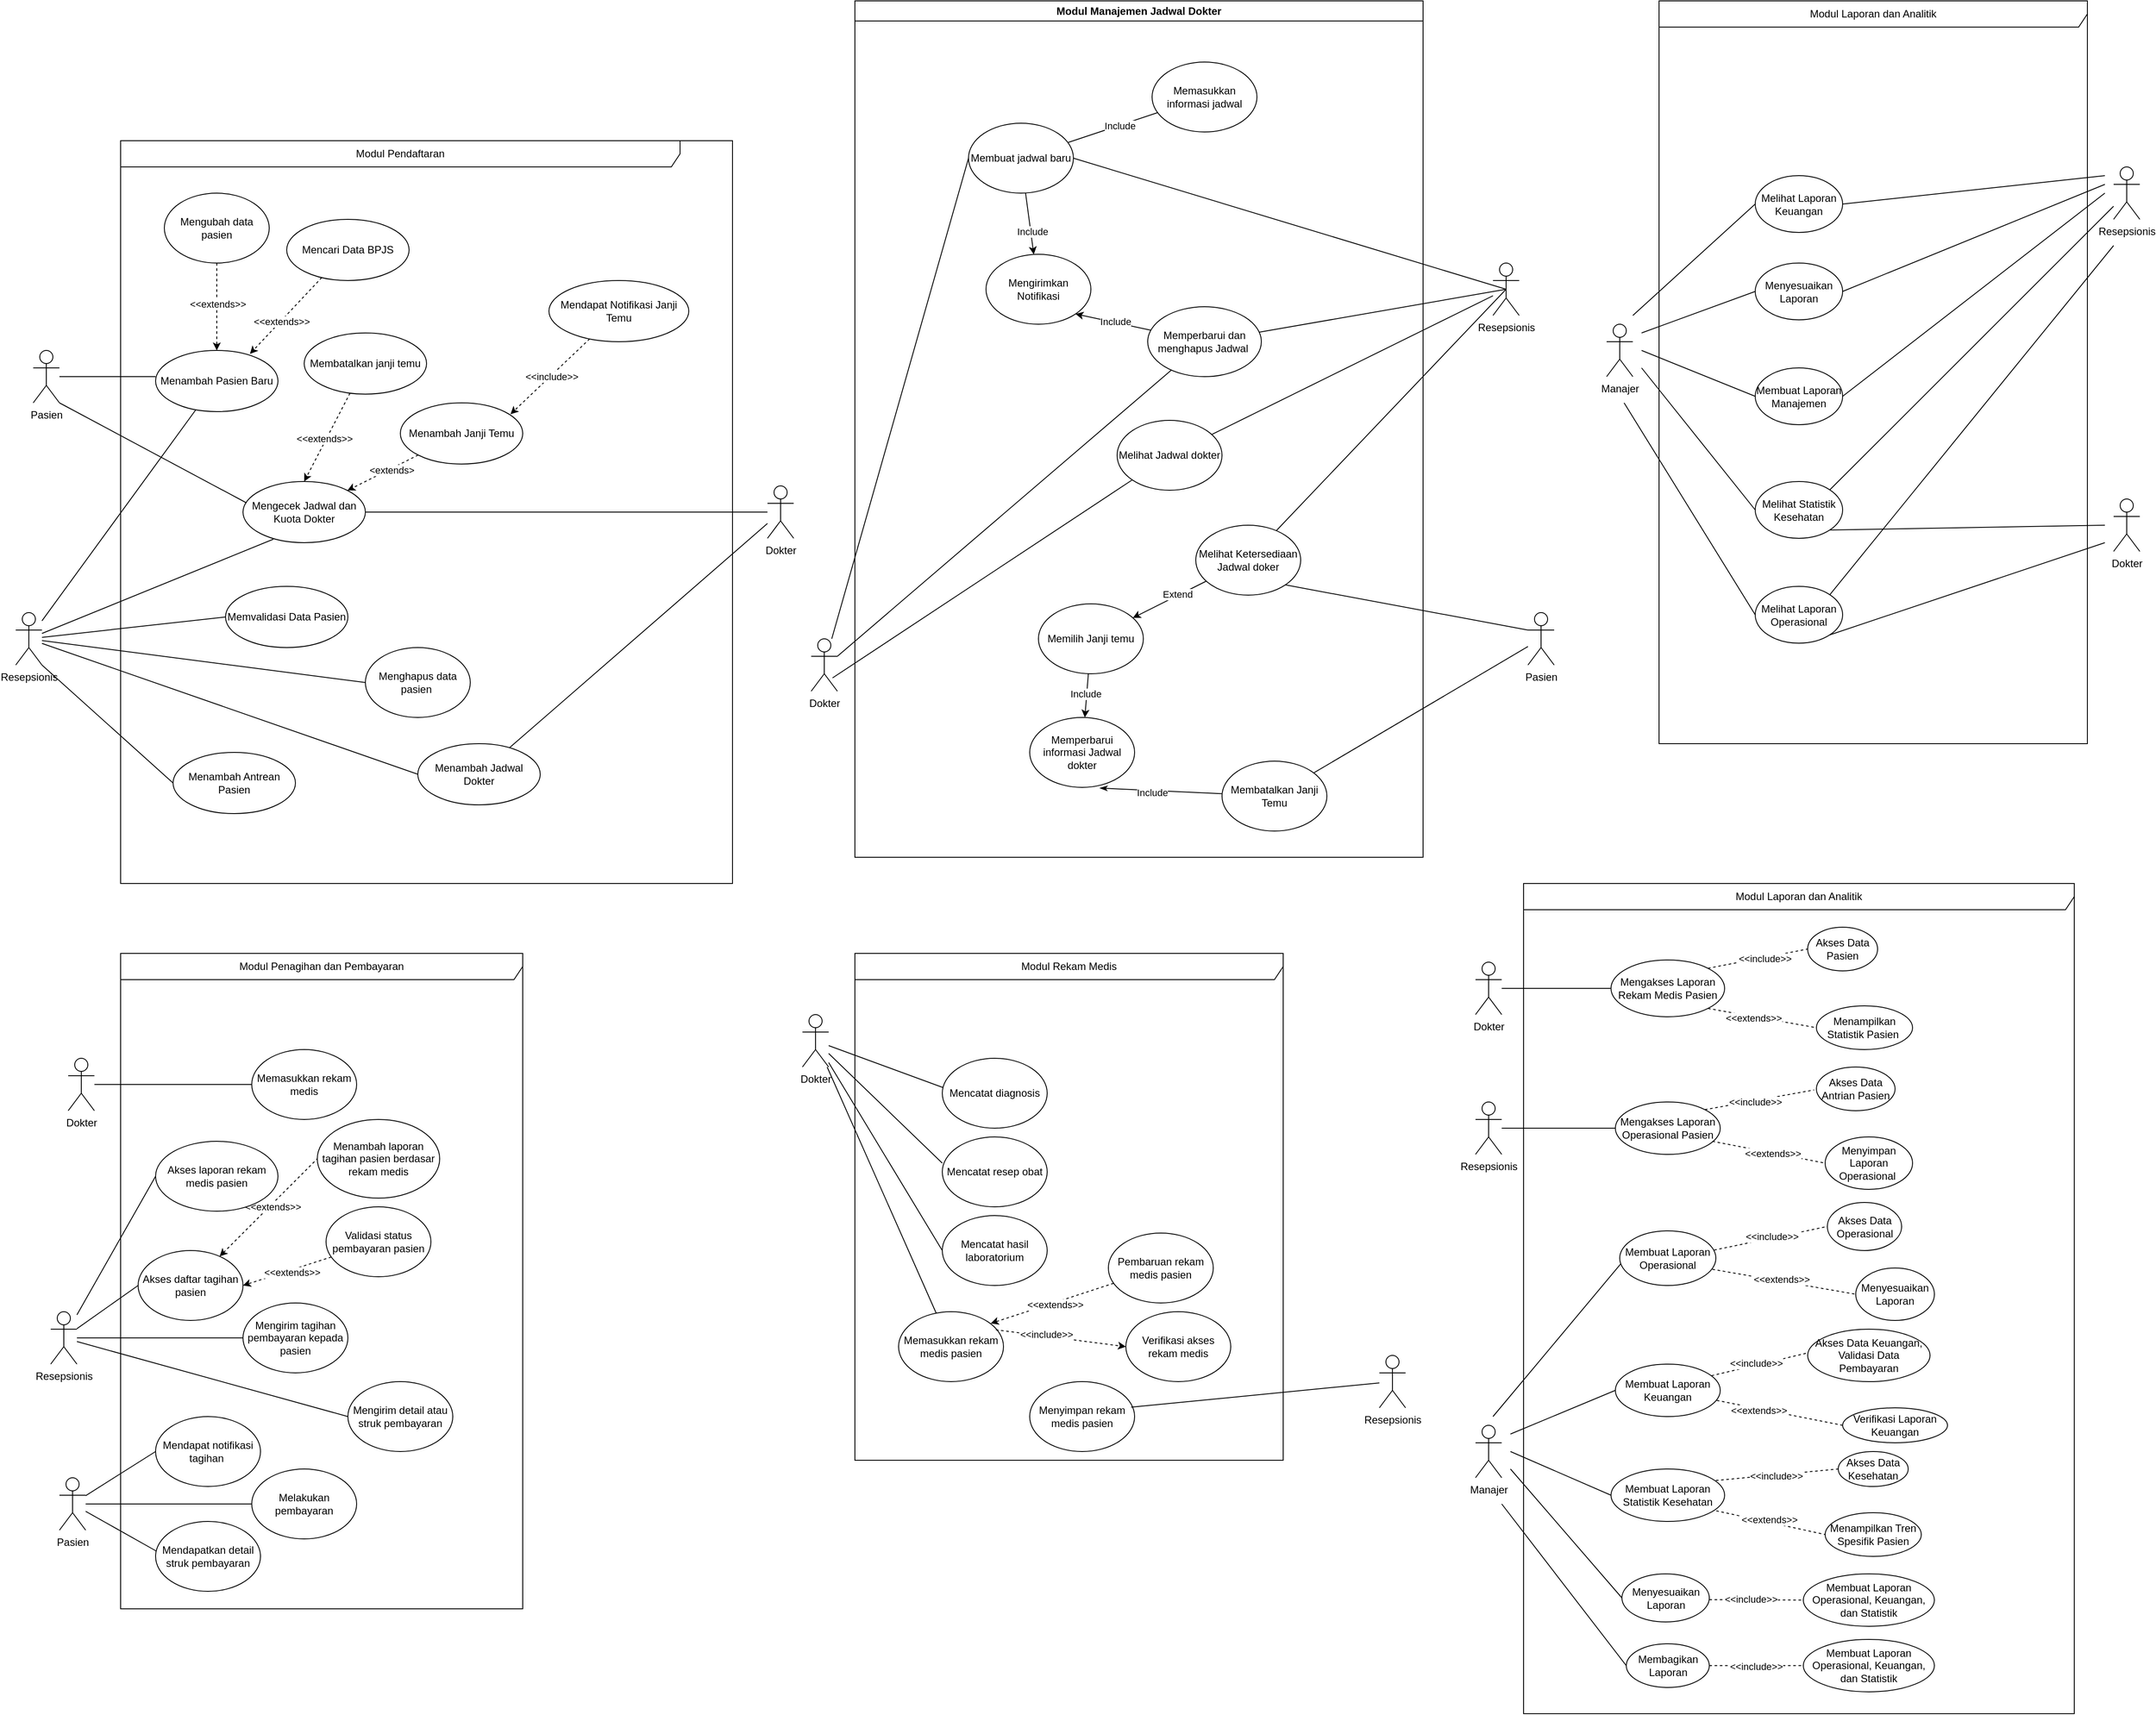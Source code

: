 <mxfile version="25.0.1">
  <diagram name="Page-1" id="K4Bp3e9tmV3yw0W-c5ji">
    <mxGraphModel grid="1" page="1" gridSize="10" guides="1" tooltips="1" connect="1" arrows="1" fold="1" pageScale="1" pageWidth="850" pageHeight="1100" math="0" shadow="0">
      <root>
        <mxCell id="0" />
        <mxCell id="1" parent="0" />
        <mxCell id="OlmzFocN_O4zY7TrSIFt-1" value="Modul Pendaftaran" style="shape=umlFrame;whiteSpace=wrap;html=1;pointerEvents=0;width=640;height=30;" vertex="1" parent="1">
          <mxGeometry x="200" y="280" width="700" height="850" as="geometry" />
        </mxCell>
        <mxCell id="OlmzFocN_O4zY7TrSIFt-2" value="Pasien" style="shape=umlActor;verticalLabelPosition=bottom;verticalAlign=top;html=1;" vertex="1" parent="1">
          <mxGeometry x="100" y="520" width="30" height="60" as="geometry" />
        </mxCell>
        <mxCell id="OlmzFocN_O4zY7TrSIFt-3" style="rounded=0;orthogonalLoop=1;jettySize=auto;html=1;endArrow=none;endFill=0;" edge="1" parent="1" source="OlmzFocN_O4zY7TrSIFt-6" target="OlmzFocN_O4zY7TrSIFt-10">
          <mxGeometry relative="1" as="geometry" />
        </mxCell>
        <mxCell id="OlmzFocN_O4zY7TrSIFt-4" style="rounded=0;orthogonalLoop=1;jettySize=auto;html=1;entryX=0;entryY=0.5;entryDx=0;entryDy=0;endArrow=none;endFill=0;" edge="1" parent="1" source="OlmzFocN_O4zY7TrSIFt-6" target="OlmzFocN_O4zY7TrSIFt-25">
          <mxGeometry relative="1" as="geometry" />
        </mxCell>
        <mxCell id="OlmzFocN_O4zY7TrSIFt-5" style="rounded=0;orthogonalLoop=1;jettySize=auto;html=1;exitX=1;exitY=1;exitDx=0;exitDy=0;exitPerimeter=0;entryX=0;entryY=0.5;entryDx=0;entryDy=0;endArrow=none;endFill=0;" edge="1" parent="1" source="OlmzFocN_O4zY7TrSIFt-6" target="OlmzFocN_O4zY7TrSIFt-55">
          <mxGeometry relative="1" as="geometry" />
        </mxCell>
        <mxCell id="OlmzFocN_O4zY7TrSIFt-6" value="Resepsionis" style="shape=umlActor;verticalLabelPosition=bottom;verticalAlign=top;html=1;" vertex="1" parent="1">
          <mxGeometry x="80" y="820" width="30" height="60" as="geometry" />
        </mxCell>
        <mxCell id="OlmzFocN_O4zY7TrSIFt-7" style="rounded=0;orthogonalLoop=1;jettySize=auto;html=1;endArrow=none;endFill=0;" edge="1" parent="1" source="OlmzFocN_O4zY7TrSIFt-9" target="OlmzFocN_O4zY7TrSIFt-17">
          <mxGeometry relative="1" as="geometry" />
        </mxCell>
        <mxCell id="OlmzFocN_O4zY7TrSIFt-8" style="rounded=0;orthogonalLoop=1;jettySize=auto;html=1;entryX=1;entryY=0.5;entryDx=0;entryDy=0;endArrow=none;endFill=0;" edge="1" parent="1" source="OlmzFocN_O4zY7TrSIFt-9" target="OlmzFocN_O4zY7TrSIFt-26">
          <mxGeometry relative="1" as="geometry" />
        </mxCell>
        <mxCell id="OlmzFocN_O4zY7TrSIFt-9" value="Dokter" style="shape=umlActor;verticalLabelPosition=bottom;verticalAlign=top;html=1;" vertex="1" parent="1">
          <mxGeometry x="940" y="675" width="30" height="60" as="geometry" />
        </mxCell>
        <mxCell id="OlmzFocN_O4zY7TrSIFt-10" value="Menambah Pasien Baru" style="ellipse;whiteSpace=wrap;html=1;" vertex="1" parent="1">
          <mxGeometry x="240" y="520" width="140" height="70" as="geometry" />
        </mxCell>
        <mxCell id="OlmzFocN_O4zY7TrSIFt-11" style="rounded=0;orthogonalLoop=1;jettySize=auto;html=1;entryX=0;entryY=0.429;entryDx=0;entryDy=0;entryPerimeter=0;endArrow=none;endFill=0;" edge="1" parent="1" source="OlmzFocN_O4zY7TrSIFt-2" target="OlmzFocN_O4zY7TrSIFt-10">
          <mxGeometry relative="1" as="geometry" />
        </mxCell>
        <mxCell id="OlmzFocN_O4zY7TrSIFt-12" value="Memvalidasi Data Pasien" style="ellipse;whiteSpace=wrap;html=1;" vertex="1" parent="1">
          <mxGeometry x="320" y="790" width="140" height="70" as="geometry" />
        </mxCell>
        <mxCell id="OlmzFocN_O4zY7TrSIFt-13" style="rounded=0;orthogonalLoop=1;jettySize=auto;html=1;entryX=0;entryY=0.5;entryDx=0;entryDy=0;endArrow=none;endFill=0;" edge="1" parent="1" source="OlmzFocN_O4zY7TrSIFt-6" target="OlmzFocN_O4zY7TrSIFt-12">
          <mxGeometry relative="1" as="geometry" />
        </mxCell>
        <mxCell id="OlmzFocN_O4zY7TrSIFt-14" style="rounded=0;orthogonalLoop=1;jettySize=auto;html=1;dashed=1;entryX=0.771;entryY=0.057;entryDx=0;entryDy=0;entryPerimeter=0;" edge="1" parent="1" source="OlmzFocN_O4zY7TrSIFt-16" target="OlmzFocN_O4zY7TrSIFt-10">
          <mxGeometry relative="1" as="geometry" />
        </mxCell>
        <mxCell id="OlmzFocN_O4zY7TrSIFt-15" value="&amp;lt;&amp;lt;extends&amp;gt;&amp;gt;" style="edgeLabel;html=1;align=center;verticalAlign=middle;resizable=0;points=[];" connectable="0" vertex="1" parent="OlmzFocN_O4zY7TrSIFt-14">
          <mxGeometry x="0.134" y="1" relative="1" as="geometry">
            <mxPoint as="offset" />
          </mxGeometry>
        </mxCell>
        <mxCell id="OlmzFocN_O4zY7TrSIFt-16" value="Mencari Data BPJS" style="ellipse;whiteSpace=wrap;html=1;" vertex="1" parent="1">
          <mxGeometry x="390" y="370" width="140" height="70" as="geometry" />
        </mxCell>
        <mxCell id="OlmzFocN_O4zY7TrSIFt-17" value="Menambah Jadwal Dokter" style="ellipse;whiteSpace=wrap;html=1;" vertex="1" parent="1">
          <mxGeometry x="540" y="970" width="140" height="70" as="geometry" />
        </mxCell>
        <mxCell id="OlmzFocN_O4zY7TrSIFt-18" style="rounded=0;orthogonalLoop=1;jettySize=auto;html=1;entryX=0;entryY=0.5;entryDx=0;entryDy=0;endArrow=none;endFill=0;" edge="1" parent="1" source="OlmzFocN_O4zY7TrSIFt-6" target="OlmzFocN_O4zY7TrSIFt-17">
          <mxGeometry relative="1" as="geometry" />
        </mxCell>
        <mxCell id="OlmzFocN_O4zY7TrSIFt-19" value="Menambah Janji Temu" style="ellipse;whiteSpace=wrap;html=1;" vertex="1" parent="1">
          <mxGeometry x="520" y="580" width="140" height="70" as="geometry" />
        </mxCell>
        <mxCell id="OlmzFocN_O4zY7TrSIFt-20" style="rounded=0;orthogonalLoop=1;jettySize=auto;html=1;entryX=1;entryY=0;entryDx=0;entryDy=0;dashed=1;" edge="1" parent="1" source="OlmzFocN_O4zY7TrSIFt-19" target="OlmzFocN_O4zY7TrSIFt-26">
          <mxGeometry relative="1" as="geometry" />
        </mxCell>
        <mxCell id="OlmzFocN_O4zY7TrSIFt-21" value="&amp;lt;extends&amp;gt;" style="edgeLabel;html=1;align=center;verticalAlign=middle;resizable=0;points=[];" connectable="0" vertex="1" parent="OlmzFocN_O4zY7TrSIFt-20">
          <mxGeometry x="-0.223" y="2" relative="1" as="geometry">
            <mxPoint as="offset" />
          </mxGeometry>
        </mxCell>
        <mxCell id="OlmzFocN_O4zY7TrSIFt-22" style="rounded=0;orthogonalLoop=1;jettySize=auto;html=1;entryX=0.5;entryY=0;entryDx=0;entryDy=0;startArrow=none;startFill=0;endArrow=classic;endFill=1;dashed=1;" edge="1" parent="1" source="OlmzFocN_O4zY7TrSIFt-24" target="OlmzFocN_O4zY7TrSIFt-10">
          <mxGeometry relative="1" as="geometry" />
        </mxCell>
        <mxCell id="OlmzFocN_O4zY7TrSIFt-23" value="&amp;lt;&amp;lt;extends&amp;gt;&amp;gt;" style="edgeLabel;html=1;align=center;verticalAlign=middle;resizable=0;points=[];" connectable="0" vertex="1" parent="OlmzFocN_O4zY7TrSIFt-22">
          <mxGeometry x="-0.072" y="1" relative="1" as="geometry">
            <mxPoint as="offset" />
          </mxGeometry>
        </mxCell>
        <mxCell id="OlmzFocN_O4zY7TrSIFt-24" value="Mengubah data pasien" style="ellipse;whiteSpace=wrap;html=1;" vertex="1" parent="1">
          <mxGeometry x="250" y="340" width="120" height="80" as="geometry" />
        </mxCell>
        <mxCell id="OlmzFocN_O4zY7TrSIFt-25" value="Menghapus data pasien&amp;nbsp;" style="ellipse;whiteSpace=wrap;html=1;" vertex="1" parent="1">
          <mxGeometry x="480" y="860" width="120" height="80" as="geometry" />
        </mxCell>
        <mxCell id="OlmzFocN_O4zY7TrSIFt-26" value="Mengecek Jadwal dan Kuota Dokter" style="ellipse;whiteSpace=wrap;html=1;" vertex="1" parent="1">
          <mxGeometry x="340" y="670" width="140" height="70" as="geometry" />
        </mxCell>
        <mxCell id="OlmzFocN_O4zY7TrSIFt-27" style="rounded=0;orthogonalLoop=1;jettySize=auto;html=1;exitX=1;exitY=1;exitDx=0;exitDy=0;exitPerimeter=0;entryX=0.029;entryY=0.35;entryDx=0;entryDy=0;entryPerimeter=0;endArrow=none;endFill=0;" edge="1" parent="1" source="OlmzFocN_O4zY7TrSIFt-2" target="OlmzFocN_O4zY7TrSIFt-26">
          <mxGeometry relative="1" as="geometry" />
        </mxCell>
        <mxCell id="OlmzFocN_O4zY7TrSIFt-28" style="rounded=0;orthogonalLoop=1;jettySize=auto;html=1;entryX=0.248;entryY=0.943;entryDx=0;entryDy=0;entryPerimeter=0;endArrow=none;endFill=0;" edge="1" parent="1" source="OlmzFocN_O4zY7TrSIFt-6" target="OlmzFocN_O4zY7TrSIFt-26">
          <mxGeometry relative="1" as="geometry" />
        </mxCell>
        <mxCell id="OlmzFocN_O4zY7TrSIFt-29" value="Modul Manajemen Jadwal Dokter" style="swimlane;whiteSpace=wrap;html=1;" vertex="1" parent="1">
          <mxGeometry x="1040" y="120" width="650" height="980" as="geometry" />
        </mxCell>
        <mxCell id="OlmzFocN_O4zY7TrSIFt-30" value="" style="rounded=0;orthogonalLoop=1;jettySize=auto;html=1;endArrow=classic;endFill=1;" edge="1" parent="OlmzFocN_O4zY7TrSIFt-29" source="OlmzFocN_O4zY7TrSIFt-34" target="OlmzFocN_O4zY7TrSIFt-38">
          <mxGeometry relative="1" as="geometry" />
        </mxCell>
        <mxCell id="OlmzFocN_O4zY7TrSIFt-31" value="Include" style="edgeLabel;html=1;align=center;verticalAlign=middle;resizable=0;points=[];" connectable="0" vertex="1" parent="OlmzFocN_O4zY7TrSIFt-30">
          <mxGeometry x="0.26" y="2" relative="1" as="geometry">
            <mxPoint as="offset" />
          </mxGeometry>
        </mxCell>
        <mxCell id="OlmzFocN_O4zY7TrSIFt-32" value="" style="rounded=0;orthogonalLoop=1;jettySize=auto;html=1;endArrow=none;endFill=0;" edge="1" parent="OlmzFocN_O4zY7TrSIFt-29" source="OlmzFocN_O4zY7TrSIFt-34" target="OlmzFocN_O4zY7TrSIFt-42">
          <mxGeometry relative="1" as="geometry" />
        </mxCell>
        <mxCell id="OlmzFocN_O4zY7TrSIFt-33" value="Include" style="edgeLabel;html=1;align=center;verticalAlign=middle;resizable=0;points=[];" connectable="0" vertex="1" parent="OlmzFocN_O4zY7TrSIFt-32">
          <mxGeometry x="0.158" relative="1" as="geometry">
            <mxPoint as="offset" />
          </mxGeometry>
        </mxCell>
        <mxCell id="OlmzFocN_O4zY7TrSIFt-34" value="Membuat jadwal baru" style="ellipse;whiteSpace=wrap;html=1;" vertex="1" parent="OlmzFocN_O4zY7TrSIFt-29">
          <mxGeometry x="130" y="140" width="120" height="80" as="geometry" />
        </mxCell>
        <mxCell id="OlmzFocN_O4zY7TrSIFt-35" style="rounded=0;orthogonalLoop=1;jettySize=auto;html=1;entryX=1;entryY=1;entryDx=0;entryDy=0;endArrow=classic;endFill=1;" edge="1" parent="OlmzFocN_O4zY7TrSIFt-29" source="OlmzFocN_O4zY7TrSIFt-37" target="OlmzFocN_O4zY7TrSIFt-38">
          <mxGeometry relative="1" as="geometry" />
        </mxCell>
        <mxCell id="OlmzFocN_O4zY7TrSIFt-36" value="Include" style="edgeLabel;html=1;align=center;verticalAlign=middle;resizable=0;points=[];" connectable="0" vertex="1" parent="OlmzFocN_O4zY7TrSIFt-35">
          <mxGeometry x="-0.049" y="-1" relative="1" as="geometry">
            <mxPoint as="offset" />
          </mxGeometry>
        </mxCell>
        <mxCell id="OlmzFocN_O4zY7TrSIFt-37" value="Memperbarui dan menghapus Jadwal&amp;nbsp;" style="ellipse;whiteSpace=wrap;html=1;" vertex="1" parent="OlmzFocN_O4zY7TrSIFt-29">
          <mxGeometry x="335" y="350" width="130" height="80" as="geometry" />
        </mxCell>
        <mxCell id="OlmzFocN_O4zY7TrSIFt-38" value="Mengirimkan Notifikasi" style="ellipse;whiteSpace=wrap;html=1;" vertex="1" parent="OlmzFocN_O4zY7TrSIFt-29">
          <mxGeometry x="150" y="290" width="120" height="80" as="geometry" />
        </mxCell>
        <mxCell id="OlmzFocN_O4zY7TrSIFt-39" value="" style="rounded=0;orthogonalLoop=1;jettySize=auto;html=1;" edge="1" parent="OlmzFocN_O4zY7TrSIFt-29" source="OlmzFocN_O4zY7TrSIFt-41" target="OlmzFocN_O4zY7TrSIFt-45">
          <mxGeometry relative="1" as="geometry" />
        </mxCell>
        <mxCell id="OlmzFocN_O4zY7TrSIFt-40" value="Extend" style="edgeLabel;html=1;align=center;verticalAlign=middle;resizable=0;points=[];" connectable="0" vertex="1" parent="OlmzFocN_O4zY7TrSIFt-39">
          <mxGeometry x="-0.2" y="-1" relative="1" as="geometry">
            <mxPoint x="1" y="-1" as="offset" />
          </mxGeometry>
        </mxCell>
        <mxCell id="OlmzFocN_O4zY7TrSIFt-41" value="Melihat Ketersediaan Jadwal doker" style="ellipse;whiteSpace=wrap;html=1;" vertex="1" parent="OlmzFocN_O4zY7TrSIFt-29">
          <mxGeometry x="390" y="600" width="120" height="80" as="geometry" />
        </mxCell>
        <mxCell id="OlmzFocN_O4zY7TrSIFt-42" value="Memasukkan informasi jadwal" style="ellipse;whiteSpace=wrap;html=1;" vertex="1" parent="OlmzFocN_O4zY7TrSIFt-29">
          <mxGeometry x="340" y="70" width="120" height="80" as="geometry" />
        </mxCell>
        <mxCell id="OlmzFocN_O4zY7TrSIFt-43" value="" style="rounded=0;orthogonalLoop=1;jettySize=auto;html=1;endArrow=classic;endFill=1;" edge="1" parent="OlmzFocN_O4zY7TrSIFt-29" source="OlmzFocN_O4zY7TrSIFt-45" target="OlmzFocN_O4zY7TrSIFt-46">
          <mxGeometry relative="1" as="geometry" />
        </mxCell>
        <mxCell id="OlmzFocN_O4zY7TrSIFt-44" value="Include" style="edgeLabel;html=1;align=center;verticalAlign=middle;resizable=0;points=[];" connectable="0" vertex="1" parent="OlmzFocN_O4zY7TrSIFt-43">
          <mxGeometry x="-0.104" y="-1" relative="1" as="geometry">
            <mxPoint x="-1" as="offset" />
          </mxGeometry>
        </mxCell>
        <mxCell id="OlmzFocN_O4zY7TrSIFt-45" value="Memilih Janji temu" style="ellipse;whiteSpace=wrap;html=1;" vertex="1" parent="OlmzFocN_O4zY7TrSIFt-29">
          <mxGeometry x="210" y="690" width="120" height="80" as="geometry" />
        </mxCell>
        <mxCell id="OlmzFocN_O4zY7TrSIFt-46" value="Memperbarui informasi Jadwal dokter" style="ellipse;whiteSpace=wrap;html=1;" vertex="1" parent="OlmzFocN_O4zY7TrSIFt-29">
          <mxGeometry x="200" y="820" width="120" height="80" as="geometry" />
        </mxCell>
        <mxCell id="OlmzFocN_O4zY7TrSIFt-47" value="Membatalkan Janji Temu" style="ellipse;whiteSpace=wrap;html=1;" vertex="1" parent="OlmzFocN_O4zY7TrSIFt-29">
          <mxGeometry x="420.004" y="870.003" width="120" height="80" as="geometry" />
        </mxCell>
        <mxCell id="OlmzFocN_O4zY7TrSIFt-48" style="rounded=0;orthogonalLoop=1;jettySize=auto;html=1;entryX=0.667;entryY=1.01;entryDx=0;entryDy=0;entryPerimeter=0;endArrow=classicThin;endFill=1;" edge="1" parent="OlmzFocN_O4zY7TrSIFt-29" source="OlmzFocN_O4zY7TrSIFt-47" target="OlmzFocN_O4zY7TrSIFt-46">
          <mxGeometry relative="1" as="geometry" />
        </mxCell>
        <mxCell id="OlmzFocN_O4zY7TrSIFt-49" value="Include" style="edgeLabel;html=1;align=center;verticalAlign=middle;resizable=0;points=[];" connectable="0" vertex="1" parent="OlmzFocN_O4zY7TrSIFt-48">
          <mxGeometry x="0.146" y="2" relative="1" as="geometry">
            <mxPoint as="offset" />
          </mxGeometry>
        </mxCell>
        <mxCell id="OlmzFocN_O4zY7TrSIFt-50" value="Melihat Jadwal dokter" style="ellipse;whiteSpace=wrap;html=1;" vertex="1" parent="OlmzFocN_O4zY7TrSIFt-29">
          <mxGeometry x="300" y="480" width="120" height="80" as="geometry" />
        </mxCell>
        <mxCell id="OlmzFocN_O4zY7TrSIFt-51" style="rounded=0;orthogonalLoop=1;jettySize=auto;html=1;endArrow=none;endFill=0;" edge="1" parent="1" source="OlmzFocN_O4zY7TrSIFt-52" target="OlmzFocN_O4zY7TrSIFt-50">
          <mxGeometry relative="1" as="geometry">
            <mxPoint x="1390" y="680" as="targetPoint" />
          </mxGeometry>
        </mxCell>
        <mxCell id="OlmzFocN_O4zY7TrSIFt-52" value="Resepsionis" style="shape=umlActor;verticalLabelPosition=bottom;verticalAlign=top;html=1;outlineConnect=0;" vertex="1" parent="1">
          <mxGeometry x="1770" y="420" width="30" height="60" as="geometry" />
        </mxCell>
        <mxCell id="OlmzFocN_O4zY7TrSIFt-53" value="" style="rounded=0;orthogonalLoop=1;jettySize=auto;html=1;endArrow=none;endFill=0;" edge="1" parent="1" source="OlmzFocN_O4zY7TrSIFt-54" target="OlmzFocN_O4zY7TrSIFt-47">
          <mxGeometry relative="1" as="geometry">
            <mxPoint x="1539.084" y="951.363" as="targetPoint" />
          </mxGeometry>
        </mxCell>
        <mxCell id="OlmzFocN_O4zY7TrSIFt-54" value="Pasien" style="shape=umlActor;verticalLabelPosition=bottom;verticalAlign=top;html=1;outlineConnect=0;" vertex="1" parent="1">
          <mxGeometry x="1810" y="820" width="30" height="60" as="geometry" />
        </mxCell>
        <mxCell id="OlmzFocN_O4zY7TrSIFt-55" value="Menambah Antrean Pasien" style="ellipse;whiteSpace=wrap;html=1;" vertex="1" parent="1">
          <mxGeometry x="260" y="980" width="140" height="70" as="geometry" />
        </mxCell>
        <mxCell id="OlmzFocN_O4zY7TrSIFt-56" style="rounded=0;orthogonalLoop=1;jettySize=auto;html=1;entryX=0.5;entryY=0;entryDx=0;entryDy=0;dashed=1;" edge="1" parent="1" source="OlmzFocN_O4zY7TrSIFt-58" target="OlmzFocN_O4zY7TrSIFt-26">
          <mxGeometry relative="1" as="geometry" />
        </mxCell>
        <mxCell id="OlmzFocN_O4zY7TrSIFt-57" value="&amp;lt;&amp;lt;extends&amp;gt;&amp;gt;" style="edgeLabel;html=1;align=center;verticalAlign=middle;resizable=0;points=[];" connectable="0" vertex="1" parent="OlmzFocN_O4zY7TrSIFt-56">
          <mxGeometry x="0.05" y="-2" relative="1" as="geometry">
            <mxPoint as="offset" />
          </mxGeometry>
        </mxCell>
        <mxCell id="OlmzFocN_O4zY7TrSIFt-58" value="Membatalkan janji temu" style="ellipse;whiteSpace=wrap;html=1;" vertex="1" parent="1">
          <mxGeometry x="410" y="500" width="140" height="70" as="geometry" />
        </mxCell>
        <mxCell id="OlmzFocN_O4zY7TrSIFt-59" value="Mendapat Notifikasi Janji Temu" style="ellipse;whiteSpace=wrap;html=1;" vertex="1" parent="1">
          <mxGeometry x="690" y="440" width="160" height="70" as="geometry" />
        </mxCell>
        <mxCell id="OlmzFocN_O4zY7TrSIFt-60" style="rounded=0;orthogonalLoop=1;jettySize=auto;html=1;entryX=0.9;entryY=0.186;entryDx=0;entryDy=0;entryPerimeter=0;dashed=1;" edge="1" parent="1" source="OlmzFocN_O4zY7TrSIFt-59" target="OlmzFocN_O4zY7TrSIFt-19">
          <mxGeometry relative="1" as="geometry" />
        </mxCell>
        <mxCell id="OlmzFocN_O4zY7TrSIFt-61" value="&amp;lt;&amp;lt;include&amp;gt;&amp;gt;" style="edgeLabel;html=1;align=center;verticalAlign=middle;resizable=0;points=[];" connectable="0" vertex="1" parent="OlmzFocN_O4zY7TrSIFt-60">
          <mxGeometry x="-0.028" y="1" relative="1" as="geometry">
            <mxPoint as="offset" />
          </mxGeometry>
        </mxCell>
        <mxCell id="OlmzFocN_O4zY7TrSIFt-62" value="Modul Penagihan dan Pembayaran" style="shape=umlFrame;whiteSpace=wrap;html=1;pointerEvents=0;width=640;height=30;" vertex="1" parent="1">
          <mxGeometry x="200" y="1210" width="460" height="750" as="geometry" />
        </mxCell>
        <mxCell id="OlmzFocN_O4zY7TrSIFt-63" value="Modul Rekam Medis" style="shape=umlFrame;whiteSpace=wrap;html=1;pointerEvents=0;width=640;height=30;" vertex="1" parent="1">
          <mxGeometry x="1040" y="1210" width="490" height="580" as="geometry" />
        </mxCell>
        <mxCell id="OlmzFocN_O4zY7TrSIFt-64" style="rounded=0;orthogonalLoop=1;jettySize=auto;html=1;entryX=0;entryY=0.5;entryDx=0;entryDy=0;endArrow=none;endFill=0;" edge="1" parent="1" source="OlmzFocN_O4zY7TrSIFt-68" target="OlmzFocN_O4zY7TrSIFt-81">
          <mxGeometry relative="1" as="geometry" />
        </mxCell>
        <mxCell id="OlmzFocN_O4zY7TrSIFt-65" style="rounded=0;orthogonalLoop=1;jettySize=auto;html=1;entryX=0;entryY=0.5;entryDx=0;entryDy=0;endSize=7;endArrow=none;endFill=0;" edge="1" parent="1" source="OlmzFocN_O4zY7TrSIFt-68" target="OlmzFocN_O4zY7TrSIFt-85">
          <mxGeometry relative="1" as="geometry" />
        </mxCell>
        <mxCell id="OlmzFocN_O4zY7TrSIFt-66" style="rounded=0;orthogonalLoop=1;jettySize=auto;html=1;entryX=0;entryY=0.5;entryDx=0;entryDy=0;endArrow=none;endFill=0;" edge="1" parent="1" source="OlmzFocN_O4zY7TrSIFt-68" target="OlmzFocN_O4zY7TrSIFt-96">
          <mxGeometry relative="1" as="geometry" />
        </mxCell>
        <mxCell id="OlmzFocN_O4zY7TrSIFt-67" style="rounded=0;orthogonalLoop=1;jettySize=auto;html=1;entryX=0;entryY=0.5;entryDx=0;entryDy=0;endArrow=none;endFill=0;" edge="1" parent="1" source="OlmzFocN_O4zY7TrSIFt-68" target="OlmzFocN_O4zY7TrSIFt-187">
          <mxGeometry relative="1" as="geometry" />
        </mxCell>
        <mxCell id="OlmzFocN_O4zY7TrSIFt-68" value="Resepsionis" style="shape=umlActor;verticalLabelPosition=bottom;verticalAlign=top;html=1;" vertex="1" parent="1">
          <mxGeometry x="120" y="1620" width="30" height="60" as="geometry" />
        </mxCell>
        <mxCell id="OlmzFocN_O4zY7TrSIFt-69" style="edgeStyle=orthogonalEdgeStyle;rounded=0;orthogonalLoop=1;jettySize=auto;html=1;entryX=0;entryY=0.5;entryDx=0;entryDy=0;endArrow=none;endFill=0;" edge="1" parent="1" source="OlmzFocN_O4zY7TrSIFt-73" target="OlmzFocN_O4zY7TrSIFt-77">
          <mxGeometry relative="1" as="geometry" />
        </mxCell>
        <mxCell id="OlmzFocN_O4zY7TrSIFt-70" style="rounded=0;orthogonalLoop=1;jettySize=auto;html=1;entryX=0;entryY=0.5;entryDx=0;entryDy=0;endArrow=none;endFill=0;" edge="1" parent="1" source="OlmzFocN_O4zY7TrSIFt-72" target="OlmzFocN_O4zY7TrSIFt-78">
          <mxGeometry relative="1" as="geometry" />
        </mxCell>
        <mxCell id="OlmzFocN_O4zY7TrSIFt-71" style="rounded=0;orthogonalLoop=1;jettySize=auto;html=1;entryX=0;entryY=0.5;entryDx=0;entryDy=0;endArrow=none;endFill=0;" edge="1" parent="1" source="OlmzFocN_O4zY7TrSIFt-72" target="OlmzFocN_O4zY7TrSIFt-86">
          <mxGeometry relative="1" as="geometry" />
        </mxCell>
        <mxCell id="OlmzFocN_O4zY7TrSIFt-72" value="Pasien" style="shape=umlActor;verticalLabelPosition=bottom;verticalAlign=top;html=1;" vertex="1" parent="1">
          <mxGeometry x="130" y="1810" width="30" height="60" as="geometry" />
        </mxCell>
        <mxCell id="OlmzFocN_O4zY7TrSIFt-73" value="Dokter" style="shape=umlActor;verticalLabelPosition=bottom;verticalAlign=top;html=1;" vertex="1" parent="1">
          <mxGeometry x="140" y="1330" width="30" height="60" as="geometry" />
        </mxCell>
        <mxCell id="OlmzFocN_O4zY7TrSIFt-74" style="rounded=0;orthogonalLoop=1;jettySize=auto;html=1;entryX=0;entryY=0.5;entryDx=0;entryDy=0;endArrow=none;endFill=0;" edge="1" parent="1" source="OlmzFocN_O4zY7TrSIFt-76" target="OlmzFocN_O4zY7TrSIFt-90">
          <mxGeometry relative="1" as="geometry" />
        </mxCell>
        <mxCell id="OlmzFocN_O4zY7TrSIFt-75" style="rounded=0;orthogonalLoop=1;jettySize=auto;html=1;endArrow=none;endFill=0;" edge="1" parent="1" source="OlmzFocN_O4zY7TrSIFt-76" target="OlmzFocN_O4zY7TrSIFt-91">
          <mxGeometry relative="1" as="geometry" />
        </mxCell>
        <mxCell id="OlmzFocN_O4zY7TrSIFt-76" value="Dokter" style="shape=umlActor;verticalLabelPosition=bottom;verticalAlign=top;html=1;" vertex="1" parent="1">
          <mxGeometry x="980" y="1280" width="30" height="60" as="geometry" />
        </mxCell>
        <mxCell id="OlmzFocN_O4zY7TrSIFt-77" value="Memasukkan rekam medis" style="ellipse;whiteSpace=wrap;html=1;" vertex="1" parent="1">
          <mxGeometry x="350" y="1320" width="120" height="80" as="geometry" />
        </mxCell>
        <mxCell id="OlmzFocN_O4zY7TrSIFt-78" value="Mendapat notifikasi tagihan&amp;nbsp;" style="ellipse;whiteSpace=wrap;html=1;" vertex="1" parent="1">
          <mxGeometry x="240" y="1740" width="120" height="80" as="geometry" />
        </mxCell>
        <mxCell id="OlmzFocN_O4zY7TrSIFt-79" style="rounded=0;orthogonalLoop=1;jettySize=auto;html=1;entryX=0;entryY=0.5;entryDx=0;entryDy=0;endArrow=none;endFill=0;startArrow=classic;startFill=1;dashed=1;" edge="1" parent="1" source="OlmzFocN_O4zY7TrSIFt-81" target="OlmzFocN_O4zY7TrSIFt-92">
          <mxGeometry relative="1" as="geometry" />
        </mxCell>
        <mxCell id="OlmzFocN_O4zY7TrSIFt-80" value="&amp;lt;&amp;lt;extends&amp;gt;&amp;gt;" style="edgeLabel;html=1;align=center;verticalAlign=middle;resizable=0;points=[];" connectable="0" vertex="1" parent="OlmzFocN_O4zY7TrSIFt-79">
          <mxGeometry x="0.048" y="-3" relative="1" as="geometry">
            <mxPoint as="offset" />
          </mxGeometry>
        </mxCell>
        <mxCell id="OlmzFocN_O4zY7TrSIFt-81" value="Akses daftar tagihan pasien" style="ellipse;whiteSpace=wrap;html=1;" vertex="1" parent="1">
          <mxGeometry x="220" y="1550" width="120" height="80" as="geometry" />
        </mxCell>
        <mxCell id="OlmzFocN_O4zY7TrSIFt-82" value="Mencatat diagnosis" style="ellipse;whiteSpace=wrap;html=1;" vertex="1" parent="1">
          <mxGeometry x="1140" y="1330" width="120" height="80" as="geometry" />
        </mxCell>
        <mxCell id="OlmzFocN_O4zY7TrSIFt-83" style="rounded=0;orthogonalLoop=1;jettySize=auto;html=1;entryX=0.007;entryY=0.419;entryDx=0;entryDy=0;entryPerimeter=0;startArrow=none;startFill=0;endArrow=none;endFill=0;" edge="1" parent="1" source="OlmzFocN_O4zY7TrSIFt-76" target="OlmzFocN_O4zY7TrSIFt-82">
          <mxGeometry relative="1" as="geometry" />
        </mxCell>
        <mxCell id="OlmzFocN_O4zY7TrSIFt-84" value="Resepsionis" style="shape=umlActor;verticalLabelPosition=bottom;verticalAlign=top;html=1;" vertex="1" parent="1">
          <mxGeometry x="1640" y="1670" width="30" height="60" as="geometry" />
        </mxCell>
        <mxCell id="OlmzFocN_O4zY7TrSIFt-85" value="Mengirim tagihan pembayaran kepada pasien" style="ellipse;whiteSpace=wrap;html=1;" vertex="1" parent="1">
          <mxGeometry x="340" y="1610" width="120" height="80" as="geometry" />
        </mxCell>
        <mxCell id="OlmzFocN_O4zY7TrSIFt-86" value="Melakukan pembayaran" style="ellipse;whiteSpace=wrap;html=1;" vertex="1" parent="1">
          <mxGeometry x="350" y="1800" width="120" height="80" as="geometry" />
        </mxCell>
        <mxCell id="OlmzFocN_O4zY7TrSIFt-87" value="Menyimpan rekam medis pasien" style="ellipse;whiteSpace=wrap;html=1;" vertex="1" parent="1">
          <mxGeometry x="1240" y="1700" width="120" height="80" as="geometry" />
        </mxCell>
        <mxCell id="OlmzFocN_O4zY7TrSIFt-88" style="rounded=0;orthogonalLoop=1;jettySize=auto;html=1;entryX=0.967;entryY=0.366;entryDx=0;entryDy=0;entryPerimeter=0;endArrow=none;endFill=0;" edge="1" parent="1" source="OlmzFocN_O4zY7TrSIFt-84" target="OlmzFocN_O4zY7TrSIFt-87">
          <mxGeometry relative="1" as="geometry" />
        </mxCell>
        <mxCell id="OlmzFocN_O4zY7TrSIFt-89" value="Mencatat resep obat" style="ellipse;whiteSpace=wrap;html=1;" vertex="1" parent="1">
          <mxGeometry x="1140" y="1420" width="120" height="80" as="geometry" />
        </mxCell>
        <mxCell id="OlmzFocN_O4zY7TrSIFt-90" value="Mencatat hasil laboratorium" style="ellipse;whiteSpace=wrap;html=1;" vertex="1" parent="1">
          <mxGeometry x="1140" y="1510" width="120" height="80" as="geometry" />
        </mxCell>
        <mxCell id="OlmzFocN_O4zY7TrSIFt-91" value="Memasukkan rekam medis pasien" style="ellipse;whiteSpace=wrap;html=1;" vertex="1" parent="1">
          <mxGeometry x="1090" y="1620" width="120" height="80" as="geometry" />
        </mxCell>
        <mxCell id="OlmzFocN_O4zY7TrSIFt-92" value="Menambah laporan tagihan pasien berdasar rekam medis" style="ellipse;whiteSpace=wrap;html=1;" vertex="1" parent="1">
          <mxGeometry x="425" y="1400" width="140" height="90" as="geometry" />
        </mxCell>
        <mxCell id="OlmzFocN_O4zY7TrSIFt-93" style="rounded=0;orthogonalLoop=1;jettySize=auto;html=1;entryX=0;entryY=0.5;entryDx=0;entryDy=0;dashed=1;exitX=0.927;exitY=0.259;exitDx=0;exitDy=0;exitPerimeter=0;" edge="1" parent="1" source="OlmzFocN_O4zY7TrSIFt-91" target="OlmzFocN_O4zY7TrSIFt-95">
          <mxGeometry relative="1" as="geometry" />
        </mxCell>
        <mxCell id="OlmzFocN_O4zY7TrSIFt-94" value="&amp;lt;&amp;lt;include&amp;gt;&amp;gt;" style="edgeLabel;html=1;align=center;verticalAlign=middle;resizable=0;points=[];" connectable="0" vertex="1" parent="OlmzFocN_O4zY7TrSIFt-93">
          <mxGeometry x="-0.226" y="2" relative="1" as="geometry">
            <mxPoint as="offset" />
          </mxGeometry>
        </mxCell>
        <mxCell id="OlmzFocN_O4zY7TrSIFt-95" value="Verifikasi akses rekam medis" style="ellipse;whiteSpace=wrap;html=1;" vertex="1" parent="1">
          <mxGeometry x="1350" y="1620" width="120" height="80" as="geometry" />
        </mxCell>
        <mxCell id="OlmzFocN_O4zY7TrSIFt-96" value="Akses laporan rekam medis pasien" style="ellipse;whiteSpace=wrap;html=1;" vertex="1" parent="1">
          <mxGeometry x="240" y="1425" width="140" height="80" as="geometry" />
        </mxCell>
        <mxCell id="OlmzFocN_O4zY7TrSIFt-97" style="rounded=0;orthogonalLoop=1;jettySize=auto;html=1;entryX=1;entryY=0.5;entryDx=0;entryDy=0;endArrow=classic;endFill=1;startArrow=none;startFill=0;dashed=1;" edge="1" parent="1" source="OlmzFocN_O4zY7TrSIFt-99" target="OlmzFocN_O4zY7TrSIFt-81">
          <mxGeometry relative="1" as="geometry" />
        </mxCell>
        <mxCell id="OlmzFocN_O4zY7TrSIFt-98" value="&amp;lt;&amp;lt;extends&amp;gt;&amp;gt;" style="edgeLabel;html=1;align=center;verticalAlign=middle;resizable=0;points=[];rotation=0;" connectable="0" vertex="1" parent="OlmzFocN_O4zY7TrSIFt-97">
          <mxGeometry x="0.043" y="-1" relative="1" as="geometry">
            <mxPoint x="8" y="1" as="offset" />
          </mxGeometry>
        </mxCell>
        <mxCell id="OlmzFocN_O4zY7TrSIFt-99" value="Validasi status pembayaran pasien" style="ellipse;whiteSpace=wrap;html=1;" vertex="1" parent="1">
          <mxGeometry x="435" y="1500" width="120" height="80" as="geometry" />
        </mxCell>
        <mxCell id="OlmzFocN_O4zY7TrSIFt-100" style="rounded=0;orthogonalLoop=1;jettySize=auto;html=1;entryX=0;entryY=0.375;entryDx=0;entryDy=0;entryPerimeter=0;endArrow=none;endFill=0;" edge="1" parent="1" source="OlmzFocN_O4zY7TrSIFt-76" target="OlmzFocN_O4zY7TrSIFt-89">
          <mxGeometry relative="1" as="geometry" />
        </mxCell>
        <mxCell id="OlmzFocN_O4zY7TrSIFt-101" style="rounded=0;orthogonalLoop=1;jettySize=auto;html=1;entryX=0.879;entryY=0.167;entryDx=0;entryDy=0;dashed=1;entryPerimeter=0;" edge="1" parent="1" source="OlmzFocN_O4zY7TrSIFt-103" target="OlmzFocN_O4zY7TrSIFt-91">
          <mxGeometry relative="1" as="geometry">
            <mxPoint x="1400" y="1470" as="targetPoint" />
          </mxGeometry>
        </mxCell>
        <mxCell id="OlmzFocN_O4zY7TrSIFt-102" value="&amp;lt;&amp;lt;extends&amp;gt;&amp;gt;" style="edgeLabel;html=1;align=center;verticalAlign=middle;resizable=0;points=[];" connectable="0" vertex="1" parent="OlmzFocN_O4zY7TrSIFt-101">
          <mxGeometry x="-0.04" y="2" relative="1" as="geometry">
            <mxPoint as="offset" />
          </mxGeometry>
        </mxCell>
        <mxCell id="OlmzFocN_O4zY7TrSIFt-103" value="Pembaruan rekam medis pasien" style="ellipse;whiteSpace=wrap;html=1;" vertex="1" parent="1">
          <mxGeometry x="1330" y="1530" width="120" height="80" as="geometry" />
        </mxCell>
        <mxCell id="OlmzFocN_O4zY7TrSIFt-104" value="Modul Laporan dan Analitik" style="shape=umlFrame;whiteSpace=wrap;html=1;pointerEvents=0;width=640;height=30;" vertex="1" parent="1">
          <mxGeometry x="1960" y="120" width="490" height="850" as="geometry" />
        </mxCell>
        <mxCell id="OlmzFocN_O4zY7TrSIFt-105" value="&lt;div&gt;Manajer&lt;/div&gt;" style="shape=umlActor;verticalLabelPosition=bottom;verticalAlign=top;html=1;" vertex="1" parent="1">
          <mxGeometry x="1900" y="490" width="30" height="60" as="geometry" />
        </mxCell>
        <mxCell id="OlmzFocN_O4zY7TrSIFt-106" value="Dokter" style="shape=umlActor;verticalLabelPosition=bottom;verticalAlign=top;html=1;" vertex="1" parent="1">
          <mxGeometry x="2480" y="690" width="30" height="60" as="geometry" />
        </mxCell>
        <mxCell id="OlmzFocN_O4zY7TrSIFt-107" value="Melihat Laporan Operasional" style="ellipse;whiteSpace=wrap;html=1;" vertex="1" parent="1">
          <mxGeometry x="2070" y="790" width="100" height="65" as="geometry" />
        </mxCell>
        <mxCell id="OlmzFocN_O4zY7TrSIFt-108" value="Melihat Laporan Keuangan" style="ellipse;whiteSpace=wrap;html=1;" vertex="1" parent="1">
          <mxGeometry x="2070" y="320" width="100" height="65" as="geometry" />
        </mxCell>
        <mxCell id="OlmzFocN_O4zY7TrSIFt-109" value="Membuat Laporan Manajemen" style="ellipse;whiteSpace=wrap;html=1;" vertex="1" parent="1">
          <mxGeometry x="2070" y="540" width="100" height="65" as="geometry" />
        </mxCell>
        <mxCell id="OlmzFocN_O4zY7TrSIFt-110" value="Melihat Statistik Kesehatan" style="ellipse;whiteSpace=wrap;html=1;" vertex="1" parent="1">
          <mxGeometry x="2070" y="670" width="100" height="65" as="geometry" />
        </mxCell>
        <mxCell id="OlmzFocN_O4zY7TrSIFt-111" value="Menyesuaikan Laporan" style="ellipse;whiteSpace=wrap;html=1;" vertex="1" parent="1">
          <mxGeometry x="2070" y="420" width="100" height="65" as="geometry" />
        </mxCell>
        <mxCell id="OlmzFocN_O4zY7TrSIFt-112" value="Resepsionis" style="shape=umlActor;verticalLabelPosition=bottom;verticalAlign=top;html=1;" vertex="1" parent="1">
          <mxGeometry x="2480" y="310" width="30" height="60" as="geometry" />
        </mxCell>
        <mxCell id="OlmzFocN_O4zY7TrSIFt-113" value="" style="endArrow=none;html=1;rounded=0;entryX=0;entryY=0.5;entryDx=0;entryDy=0;" edge="1" parent="1" target="OlmzFocN_O4zY7TrSIFt-107">
          <mxGeometry width="50" height="50" relative="1" as="geometry">
            <mxPoint x="1920" y="580" as="sourcePoint" />
            <mxPoint x="2120" y="420" as="targetPoint" />
          </mxGeometry>
        </mxCell>
        <mxCell id="OlmzFocN_O4zY7TrSIFt-114" value="" style="endArrow=none;html=1;rounded=0;entryX=1;entryY=0;entryDx=0;entryDy=0;" edge="1" parent="1" target="OlmzFocN_O4zY7TrSIFt-107">
          <mxGeometry width="50" height="50" relative="1" as="geometry">
            <mxPoint x="2480" y="400" as="sourcePoint" />
            <mxPoint x="2312.5" y="268" as="targetPoint" />
          </mxGeometry>
        </mxCell>
        <mxCell id="OlmzFocN_O4zY7TrSIFt-115" value="" style="endArrow=none;html=1;rounded=0;entryX=1;entryY=1;entryDx=0;entryDy=0;" edge="1" parent="1" target="OlmzFocN_O4zY7TrSIFt-107">
          <mxGeometry width="50" height="50" relative="1" as="geometry">
            <mxPoint x="2470" y="740" as="sourcePoint" />
            <mxPoint x="2265" y="278" as="targetPoint" />
          </mxGeometry>
        </mxCell>
        <mxCell id="OlmzFocN_O4zY7TrSIFt-116" value="" style="endArrow=none;html=1;rounded=0;entryX=0;entryY=0.5;entryDx=0;entryDy=0;" edge="1" parent="1" target="OlmzFocN_O4zY7TrSIFt-110">
          <mxGeometry width="50" height="50" relative="1" as="geometry">
            <mxPoint x="1940" y="540" as="sourcePoint" />
            <mxPoint x="2260" y="480" as="targetPoint" />
          </mxGeometry>
        </mxCell>
        <mxCell id="OlmzFocN_O4zY7TrSIFt-117" value="" style="endArrow=none;html=1;rounded=0;entryX=1;entryY=1;entryDx=0;entryDy=0;" edge="1" parent="1" target="OlmzFocN_O4zY7TrSIFt-110">
          <mxGeometry width="50" height="50" relative="1" as="geometry">
            <mxPoint x="2470" y="720" as="sourcePoint" />
            <mxPoint x="2135" y="393" as="targetPoint" />
          </mxGeometry>
        </mxCell>
        <mxCell id="OlmzFocN_O4zY7TrSIFt-118" value="" style="endArrow=none;html=1;rounded=0;entryX=1;entryY=0;entryDx=0;entryDy=0;" edge="1" parent="1" source="OlmzFocN_O4zY7TrSIFt-112" target="OlmzFocN_O4zY7TrSIFt-110">
          <mxGeometry width="50" height="50" relative="1" as="geometry">
            <mxPoint x="2470" y="320" as="sourcePoint" />
            <mxPoint x="2085" y="393" as="targetPoint" />
          </mxGeometry>
        </mxCell>
        <mxCell id="OlmzFocN_O4zY7TrSIFt-119" value="" style="endArrow=none;html=1;rounded=0;entryX=0;entryY=0.5;entryDx=0;entryDy=0;" edge="1" parent="1" target="OlmzFocN_O4zY7TrSIFt-109">
          <mxGeometry width="50" height="50" relative="1" as="geometry">
            <mxPoint x="1940" y="520" as="sourcePoint" />
            <mxPoint x="2080" y="623" as="targetPoint" />
          </mxGeometry>
        </mxCell>
        <mxCell id="OlmzFocN_O4zY7TrSIFt-120" value="" style="endArrow=none;html=1;rounded=0;exitX=1;exitY=0.5;exitDx=0;exitDy=0;" edge="1" parent="1" source="OlmzFocN_O4zY7TrSIFt-109">
          <mxGeometry width="50" height="50" relative="1" as="geometry">
            <mxPoint x="1950" y="530" as="sourcePoint" />
            <mxPoint x="2470" y="340" as="targetPoint" />
          </mxGeometry>
        </mxCell>
        <mxCell id="OlmzFocN_O4zY7TrSIFt-121" value="" style="endArrow=none;html=1;rounded=0;entryX=0;entryY=0.5;entryDx=0;entryDy=0;" edge="1" parent="1" target="OlmzFocN_O4zY7TrSIFt-111">
          <mxGeometry width="50" height="50" relative="1" as="geometry">
            <mxPoint x="1940" y="500" as="sourcePoint" />
            <mxPoint x="2040" y="480" as="targetPoint" />
          </mxGeometry>
        </mxCell>
        <mxCell id="OlmzFocN_O4zY7TrSIFt-122" value="" style="endArrow=none;html=1;rounded=0;exitX=1;exitY=0.5;exitDx=0;exitDy=0;" edge="1" parent="1" source="OlmzFocN_O4zY7TrSIFt-111">
          <mxGeometry width="50" height="50" relative="1" as="geometry">
            <mxPoint x="1950" y="510" as="sourcePoint" />
            <mxPoint x="2470" y="330" as="targetPoint" />
          </mxGeometry>
        </mxCell>
        <mxCell id="OlmzFocN_O4zY7TrSIFt-123" value="" style="endArrow=none;html=1;rounded=0;exitX=1;exitY=0.5;exitDx=0;exitDy=0;" edge="1" parent="1" source="OlmzFocN_O4zY7TrSIFt-108">
          <mxGeometry width="50" height="50" relative="1" as="geometry">
            <mxPoint x="2180" y="463" as="sourcePoint" />
            <mxPoint x="2470" y="320" as="targetPoint" />
          </mxGeometry>
        </mxCell>
        <mxCell id="OlmzFocN_O4zY7TrSIFt-124" value="" style="endArrow=none;html=1;rounded=0;entryX=0;entryY=0.5;entryDx=0;entryDy=0;" edge="1" parent="1" target="OlmzFocN_O4zY7TrSIFt-108">
          <mxGeometry width="50" height="50" relative="1" as="geometry">
            <mxPoint x="1930" y="480" as="sourcePoint" />
            <mxPoint x="2480" y="330" as="targetPoint" />
          </mxGeometry>
        </mxCell>
        <mxCell id="OlmzFocN_O4zY7TrSIFt-125" value="Dokter" style="shape=umlActor;verticalLabelPosition=bottom;verticalAlign=top;html=1;" vertex="1" parent="1">
          <mxGeometry x="990" y="850" width="30" height="60" as="geometry" />
        </mxCell>
        <mxCell id="OlmzFocN_O4zY7TrSIFt-126" value="" style="endArrow=none;html=1;rounded=0;exitX=1;exitY=0.5;exitDx=0;exitDy=0;entryX=0.5;entryY=0.5;entryDx=0;entryDy=0;entryPerimeter=0;" edge="1" parent="1" source="OlmzFocN_O4zY7TrSIFt-34" target="OlmzFocN_O4zY7TrSIFt-52">
          <mxGeometry width="50" height="50" relative="1" as="geometry">
            <mxPoint x="1220" y="660" as="sourcePoint" />
            <mxPoint x="1270" y="610" as="targetPoint" />
          </mxGeometry>
        </mxCell>
        <mxCell id="OlmzFocN_O4zY7TrSIFt-127" value="" style="endArrow=none;html=1;rounded=0;entryX=0;entryY=0.5;entryDx=0;entryDy=0;" edge="1" parent="1" source="OlmzFocN_O4zY7TrSIFt-125" target="OlmzFocN_O4zY7TrSIFt-34">
          <mxGeometry width="50" height="50" relative="1" as="geometry">
            <mxPoint x="1080" y="760" as="sourcePoint" />
            <mxPoint x="1130" y="710" as="targetPoint" />
          </mxGeometry>
        </mxCell>
        <mxCell id="OlmzFocN_O4zY7TrSIFt-128" style="rounded=0;orthogonalLoop=1;jettySize=auto;html=1;entryX=1;entryY=0.333;entryDx=0;entryDy=0;entryPerimeter=0;endArrow=none;endFill=0;" edge="1" parent="1" source="OlmzFocN_O4zY7TrSIFt-37" target="OlmzFocN_O4zY7TrSIFt-125">
          <mxGeometry relative="1" as="geometry" />
        </mxCell>
        <mxCell id="OlmzFocN_O4zY7TrSIFt-129" style="rounded=0;orthogonalLoop=1;jettySize=auto;html=1;exitX=1;exitY=1;exitDx=0;exitDy=0;entryX=0;entryY=0.333;entryDx=0;entryDy=0;entryPerimeter=0;endArrow=none;endFill=0;" edge="1" parent="1" source="OlmzFocN_O4zY7TrSIFt-41" target="OlmzFocN_O4zY7TrSIFt-54">
          <mxGeometry relative="1" as="geometry" />
        </mxCell>
        <mxCell id="OlmzFocN_O4zY7TrSIFt-130" style="rounded=0;orthogonalLoop=1;jettySize=auto;html=1;endArrow=none;endFill=0;entryX=0.5;entryY=0.5;entryDx=0;entryDy=0;entryPerimeter=0;" edge="1" parent="1" source="OlmzFocN_O4zY7TrSIFt-37" target="OlmzFocN_O4zY7TrSIFt-52">
          <mxGeometry relative="1" as="geometry">
            <mxPoint x="1820" y="350" as="targetPoint" />
          </mxGeometry>
        </mxCell>
        <mxCell id="OlmzFocN_O4zY7TrSIFt-131" style="rounded=0;orthogonalLoop=1;jettySize=auto;html=1;endArrow=none;endFill=0;entryX=0.5;entryY=0.5;entryDx=0;entryDy=0;entryPerimeter=0;" edge="1" parent="1" source="OlmzFocN_O4zY7TrSIFt-41" target="OlmzFocN_O4zY7TrSIFt-52">
          <mxGeometry relative="1" as="geometry">
            <mxPoint x="1830.0" y="200" as="targetPoint" />
          </mxGeometry>
        </mxCell>
        <mxCell id="OlmzFocN_O4zY7TrSIFt-132" style="rounded=0;orthogonalLoop=1;jettySize=auto;html=1;entryX=0.815;entryY=0.746;entryDx=0;entryDy=0;entryPerimeter=0;endArrow=none;endFill=0;" edge="1" parent="1" source="OlmzFocN_O4zY7TrSIFt-50" target="OlmzFocN_O4zY7TrSIFt-125">
          <mxGeometry relative="1" as="geometry" />
        </mxCell>
        <mxCell id="OlmzFocN_O4zY7TrSIFt-133" value="Modul Laporan dan Analitik" style="shape=umlFrame;whiteSpace=wrap;html=1;pointerEvents=0;width=640;height=30;" vertex="1" parent="1">
          <mxGeometry x="1805" y="1130" width="630" height="950" as="geometry" />
        </mxCell>
        <mxCell id="OlmzFocN_O4zY7TrSIFt-134" value="&lt;div&gt;Manajer&lt;/div&gt;" style="shape=umlActor;verticalLabelPosition=bottom;verticalAlign=top;html=1;" vertex="1" parent="1">
          <mxGeometry x="1750" y="1750" width="30" height="60" as="geometry" />
        </mxCell>
        <mxCell id="OlmzFocN_O4zY7TrSIFt-135" value="Dokter" style="shape=umlActor;verticalLabelPosition=bottom;verticalAlign=top;html=1;" vertex="1" parent="1">
          <mxGeometry x="1750" y="1220" width="30" height="60" as="geometry" />
        </mxCell>
        <mxCell id="OlmzFocN_O4zY7TrSIFt-136" value="Resepsionis" style="shape=umlActor;verticalLabelPosition=bottom;verticalAlign=top;html=1;" vertex="1" parent="1">
          <mxGeometry x="1750" y="1380" width="30" height="60" as="geometry" />
        </mxCell>
        <mxCell id="OlmzFocN_O4zY7TrSIFt-137" value="Mengakses Laporan Rekam Medis Pasien" style="ellipse;whiteSpace=wrap;html=1;" vertex="1" parent="1">
          <mxGeometry x="1905" y="1217.5" width="130" height="65" as="geometry" />
        </mxCell>
        <mxCell id="OlmzFocN_O4zY7TrSIFt-138" value="Mengakses Laporan Operasional Pasien" style="ellipse;whiteSpace=wrap;html=1;" vertex="1" parent="1">
          <mxGeometry x="1910" y="1380" width="120" height="60" as="geometry" />
        </mxCell>
        <mxCell id="OlmzFocN_O4zY7TrSIFt-139" value="Membuat Laporan Operasional" style="ellipse;whiteSpace=wrap;html=1;" vertex="1" parent="1">
          <mxGeometry x="1915" y="1527.5" width="110" height="62.5" as="geometry" />
        </mxCell>
        <mxCell id="OlmzFocN_O4zY7TrSIFt-140" value="Membuat Laporan Statistik Kesehatan" style="ellipse;whiteSpace=wrap;html=1;" vertex="1" parent="1">
          <mxGeometry x="1905" y="1800" width="130" height="60" as="geometry" />
        </mxCell>
        <mxCell id="OlmzFocN_O4zY7TrSIFt-141" value="Membuat Laporan Keuangan" style="ellipse;whiteSpace=wrap;html=1;" vertex="1" parent="1">
          <mxGeometry x="1910" y="1680" width="120" height="60" as="geometry" />
        </mxCell>
        <mxCell id="OlmzFocN_O4zY7TrSIFt-142" value="Membagikan Laporan" style="ellipse;whiteSpace=wrap;html=1;" vertex="1" parent="1">
          <mxGeometry x="1922.5" y="2000" width="95" height="50" as="geometry" />
        </mxCell>
        <mxCell id="OlmzFocN_O4zY7TrSIFt-143" value="Menyesuaikan Laporan" style="ellipse;whiteSpace=wrap;html=1;" vertex="1" parent="1">
          <mxGeometry x="1917.5" y="1920" width="100" height="55" as="geometry" />
        </mxCell>
        <mxCell id="OlmzFocN_O4zY7TrSIFt-144" value="" style="endArrow=none;html=1;rounded=0;entryX=0;entryY=0.5;entryDx=0;entryDy=0;" edge="1" parent="1" source="OlmzFocN_O4zY7TrSIFt-135" target="OlmzFocN_O4zY7TrSIFt-137">
          <mxGeometry width="50" height="50" relative="1" as="geometry">
            <mxPoint x="2040" y="1400" as="sourcePoint" />
            <mxPoint x="2090" y="1350" as="targetPoint" />
          </mxGeometry>
        </mxCell>
        <mxCell id="OlmzFocN_O4zY7TrSIFt-145" value="" style="endArrow=none;html=1;rounded=0;entryX=0;entryY=0.5;entryDx=0;entryDy=0;" edge="1" parent="1" source="OlmzFocN_O4zY7TrSIFt-136" target="OlmzFocN_O4zY7TrSIFt-138">
          <mxGeometry width="50" height="50" relative="1" as="geometry">
            <mxPoint x="2040" y="1420" as="sourcePoint" />
            <mxPoint x="2090" y="1370" as="targetPoint" />
          </mxGeometry>
        </mxCell>
        <mxCell id="OlmzFocN_O4zY7TrSIFt-146" value="" style="endArrow=none;html=1;rounded=0;entryX=0;entryY=0.5;entryDx=0;entryDy=0;" edge="1" parent="1" target="OlmzFocN_O4zY7TrSIFt-140">
          <mxGeometry width="50" height="50" relative="1" as="geometry">
            <mxPoint x="1790" y="1780" as="sourcePoint" />
            <mxPoint x="2090" y="1510" as="targetPoint" />
          </mxGeometry>
        </mxCell>
        <mxCell id="OlmzFocN_O4zY7TrSIFt-147" value="" style="endArrow=none;html=1;rounded=0;entryX=0;entryY=0.5;entryDx=0;entryDy=0;" edge="1" parent="1" target="OlmzFocN_O4zY7TrSIFt-141">
          <mxGeometry width="50" height="50" relative="1" as="geometry">
            <mxPoint x="1790" y="1760" as="sourcePoint" />
            <mxPoint x="2030" y="1600" as="targetPoint" />
          </mxGeometry>
        </mxCell>
        <mxCell id="OlmzFocN_O4zY7TrSIFt-148" value="" style="endArrow=none;html=1;rounded=0;entryX=0.011;entryY=0.603;entryDx=0;entryDy=0;entryPerimeter=0;" edge="1" parent="1" target="OlmzFocN_O4zY7TrSIFt-139">
          <mxGeometry width="50" height="50" relative="1" as="geometry">
            <mxPoint x="1770" y="1740" as="sourcePoint" />
            <mxPoint x="2030" y="1600" as="targetPoint" />
          </mxGeometry>
        </mxCell>
        <mxCell id="OlmzFocN_O4zY7TrSIFt-149" value="" style="endArrow=none;html=1;rounded=0;entryX=0;entryY=0.5;entryDx=0;entryDy=0;" edge="1" parent="1" target="OlmzFocN_O4zY7TrSIFt-143">
          <mxGeometry width="50" height="50" relative="1" as="geometry">
            <mxPoint x="1790" y="1800" as="sourcePoint" />
            <mxPoint x="2030" y="1880" as="targetPoint" />
          </mxGeometry>
        </mxCell>
        <mxCell id="OlmzFocN_O4zY7TrSIFt-150" value="" style="endArrow=none;html=1;rounded=0;entryX=0;entryY=0.5;entryDx=0;entryDy=0;" edge="1" parent="1" target="OlmzFocN_O4zY7TrSIFt-142">
          <mxGeometry width="50" height="50" relative="1" as="geometry">
            <mxPoint x="1780" y="1840" as="sourcePoint" />
            <mxPoint x="2030" y="1880" as="targetPoint" />
          </mxGeometry>
        </mxCell>
        <mxCell id="OlmzFocN_O4zY7TrSIFt-151" value="Akses Data Pasien" style="ellipse;whiteSpace=wrap;html=1;" vertex="1" parent="1">
          <mxGeometry x="2130" y="1180" width="80" height="50" as="geometry" />
        </mxCell>
        <mxCell id="OlmzFocN_O4zY7TrSIFt-152" value="Menampilkan Statistik Pasien&amp;nbsp;" style="ellipse;whiteSpace=wrap;html=1;" vertex="1" parent="1">
          <mxGeometry x="2140" y="1270" width="110" height="50" as="geometry" />
        </mxCell>
        <mxCell id="OlmzFocN_O4zY7TrSIFt-153" value="Akses Data Antrian Pasien" style="ellipse;whiteSpace=wrap;html=1;" vertex="1" parent="1">
          <mxGeometry x="2140" y="1340" width="90" height="50" as="geometry" />
        </mxCell>
        <mxCell id="OlmzFocN_O4zY7TrSIFt-154" value="Menyimpan Laporan Operasional&amp;nbsp;" style="ellipse;whiteSpace=wrap;html=1;" vertex="1" parent="1">
          <mxGeometry x="2150" y="1420" width="100" height="60" as="geometry" />
        </mxCell>
        <mxCell id="OlmzFocN_O4zY7TrSIFt-155" value="Membuat Laporan Operasional, Keuangan, dan Statistik" style="ellipse;whiteSpace=wrap;html=1;" vertex="1" parent="1">
          <mxGeometry x="2125" y="1995" width="150" height="60" as="geometry" />
        </mxCell>
        <mxCell id="OlmzFocN_O4zY7TrSIFt-156" value="Membuat Laporan Operasional, Keuangan, dan Statistik" style="ellipse;whiteSpace=wrap;html=1;" vertex="1" parent="1">
          <mxGeometry x="2125" y="1920" width="150" height="60" as="geometry" />
        </mxCell>
        <mxCell id="OlmzFocN_O4zY7TrSIFt-157" value="Menampilkan Tren Spesifik Pasien" style="ellipse;whiteSpace=wrap;html=1;" vertex="1" parent="1">
          <mxGeometry x="2150" y="1850" width="110" height="50" as="geometry" />
        </mxCell>
        <mxCell id="OlmzFocN_O4zY7TrSIFt-158" value="Akses Data Kesehatan" style="ellipse;whiteSpace=wrap;html=1;" vertex="1" parent="1">
          <mxGeometry x="2165" y="1780" width="80" height="40" as="geometry" />
        </mxCell>
        <mxCell id="OlmzFocN_O4zY7TrSIFt-159" value="Verifikasi Laporan Keuangan" style="ellipse;whiteSpace=wrap;html=1;" vertex="1" parent="1">
          <mxGeometry x="2170" y="1730" width="120" height="40" as="geometry" />
        </mxCell>
        <mxCell id="OlmzFocN_O4zY7TrSIFt-160" value="Akses Data Keuangan, Validasi Data Pembayaran" style="ellipse;whiteSpace=wrap;html=1;" vertex="1" parent="1">
          <mxGeometry x="2130" y="1640" width="140" height="60" as="geometry" />
        </mxCell>
        <mxCell id="OlmzFocN_O4zY7TrSIFt-161" value="Menyesuaikan Laporan" style="ellipse;whiteSpace=wrap;html=1;" vertex="1" parent="1">
          <mxGeometry x="2185" y="1570" width="90" height="60" as="geometry" />
        </mxCell>
        <mxCell id="OlmzFocN_O4zY7TrSIFt-162" value="Akses Data Operasional" style="ellipse;whiteSpace=wrap;html=1;" vertex="1" parent="1">
          <mxGeometry x="2152.5" y="1495" width="85" height="55" as="geometry" />
        </mxCell>
        <mxCell id="OlmzFocN_O4zY7TrSIFt-163" value="" style="endArrow=none;dashed=1;html=1;rounded=0;exitX=1;exitY=0;exitDx=0;exitDy=0;entryX=0;entryY=0.5;entryDx=0;entryDy=0;" edge="1" parent="1" source="OlmzFocN_O4zY7TrSIFt-137" target="OlmzFocN_O4zY7TrSIFt-151">
          <mxGeometry width="50" height="50" relative="1" as="geometry">
            <mxPoint x="2290" y="1390" as="sourcePoint" />
            <mxPoint x="2340" y="1340" as="targetPoint" />
          </mxGeometry>
        </mxCell>
        <mxCell id="OlmzFocN_O4zY7TrSIFt-164" value="&amp;lt;&amp;lt;include&amp;gt;&amp;gt;" style="edgeLabel;html=1;align=center;verticalAlign=middle;resizable=0;points=[];" connectable="0" vertex="1" parent="OlmzFocN_O4zY7TrSIFt-163">
          <mxGeometry x="0.137" y="-1" relative="1" as="geometry">
            <mxPoint as="offset" />
          </mxGeometry>
        </mxCell>
        <mxCell id="OlmzFocN_O4zY7TrSIFt-165" value="" style="endArrow=none;dashed=1;html=1;rounded=0;exitX=1;exitY=1;exitDx=0;exitDy=0;entryX=0;entryY=0.5;entryDx=0;entryDy=0;" edge="1" parent="1" source="OlmzFocN_O4zY7TrSIFt-137" target="OlmzFocN_O4zY7TrSIFt-152">
          <mxGeometry width="50" height="50" relative="1" as="geometry">
            <mxPoint x="2026" y="1237" as="sourcePoint" />
            <mxPoint x="2110" y="1205" as="targetPoint" />
          </mxGeometry>
        </mxCell>
        <mxCell id="OlmzFocN_O4zY7TrSIFt-166" value="&amp;lt;&amp;lt;extends&amp;gt;&amp;gt;" style="edgeLabel;html=1;align=center;verticalAlign=middle;resizable=0;points=[];" connectable="0" vertex="1" parent="OlmzFocN_O4zY7TrSIFt-165">
          <mxGeometry x="-0.16" y="-2" relative="1" as="geometry">
            <mxPoint as="offset" />
          </mxGeometry>
        </mxCell>
        <mxCell id="OlmzFocN_O4zY7TrSIFt-167" value="" style="endArrow=none;dashed=1;html=1;rounded=0;exitX=1;exitY=0;exitDx=0;exitDy=0;entryX=-0.03;entryY=0.525;entryDx=0;entryDy=0;entryPerimeter=0;" edge="1" parent="1" source="OlmzFocN_O4zY7TrSIFt-138" target="OlmzFocN_O4zY7TrSIFt-153">
          <mxGeometry width="50" height="50" relative="1" as="geometry">
            <mxPoint x="2026" y="1340" as="sourcePoint" />
            <mxPoint x="2095" y="1367" as="targetPoint" />
          </mxGeometry>
        </mxCell>
        <mxCell id="OlmzFocN_O4zY7TrSIFt-168" value="&amp;lt;&amp;lt;include&amp;gt;&amp;gt;" style="edgeLabel;html=1;align=center;verticalAlign=middle;resizable=0;points=[];" connectable="0" vertex="1" parent="OlmzFocN_O4zY7TrSIFt-167">
          <mxGeometry x="-0.077" y="-1" relative="1" as="geometry">
            <mxPoint as="offset" />
          </mxGeometry>
        </mxCell>
        <mxCell id="OlmzFocN_O4zY7TrSIFt-169" value="" style="endArrow=none;dashed=1;html=1;rounded=0;exitX=1;exitY=1;exitDx=0;exitDy=0;entryX=0;entryY=0.5;entryDx=0;entryDy=0;" edge="1" parent="1" target="OlmzFocN_O4zY7TrSIFt-154">
          <mxGeometry width="50" height="50" relative="1" as="geometry">
            <mxPoint x="2021" y="1425" as="sourcePoint" />
            <mxPoint x="2090" y="1452" as="targetPoint" />
          </mxGeometry>
        </mxCell>
        <mxCell id="OlmzFocN_O4zY7TrSIFt-170" value="&amp;lt;&amp;lt;extends&amp;gt;&amp;gt;" style="edgeLabel;html=1;align=center;verticalAlign=middle;resizable=0;points=[];" connectable="0" vertex="1" parent="OlmzFocN_O4zY7TrSIFt-169">
          <mxGeometry x="0.064" relative="1" as="geometry">
            <mxPoint as="offset" />
          </mxGeometry>
        </mxCell>
        <mxCell id="OlmzFocN_O4zY7TrSIFt-171" value="" style="endArrow=none;dashed=1;html=1;rounded=0;exitX=1;exitY=0;exitDx=0;exitDy=0;entryX=0;entryY=0.5;entryDx=0;entryDy=0;" edge="1" parent="1" target="OlmzFocN_O4zY7TrSIFt-162">
          <mxGeometry width="50" height="50" relative="1" as="geometry">
            <mxPoint x="2023" y="1549.5" as="sourcePoint" />
            <mxPoint x="2105" y="1527.5" as="targetPoint" />
          </mxGeometry>
        </mxCell>
        <mxCell id="OlmzFocN_O4zY7TrSIFt-172" value="&amp;lt;&amp;lt;include&amp;gt;&amp;gt;" style="edgeLabel;html=1;align=center;verticalAlign=middle;resizable=0;points=[];" connectable="0" vertex="1" parent="OlmzFocN_O4zY7TrSIFt-171">
          <mxGeometry x="0.027" y="2" relative="1" as="geometry">
            <mxPoint as="offset" />
          </mxGeometry>
        </mxCell>
        <mxCell id="OlmzFocN_O4zY7TrSIFt-173" value="" style="endArrow=none;dashed=1;html=1;rounded=0;exitX=1;exitY=1;exitDx=0;exitDy=0;entryX=0;entryY=0.5;entryDx=0;entryDy=0;" edge="1" parent="1" target="OlmzFocN_O4zY7TrSIFt-161">
          <mxGeometry width="50" height="50" relative="1" as="geometry">
            <mxPoint x="2021" y="1571.5" as="sourcePoint" />
            <mxPoint x="2090" y="1598.5" as="targetPoint" />
          </mxGeometry>
        </mxCell>
        <mxCell id="OlmzFocN_O4zY7TrSIFt-174" value="&amp;lt;&amp;lt;extends&amp;gt;&amp;gt;" style="edgeLabel;html=1;align=center;verticalAlign=middle;resizable=0;points=[];" connectable="0" vertex="1" parent="OlmzFocN_O4zY7TrSIFt-173">
          <mxGeometry x="-0.039" y="2" relative="1" as="geometry">
            <mxPoint as="offset" />
          </mxGeometry>
        </mxCell>
        <mxCell id="OlmzFocN_O4zY7TrSIFt-175" value="" style="endArrow=none;dashed=1;html=1;rounded=0;exitX=1;exitY=1;exitDx=0;exitDy=0;entryX=0;entryY=0.5;entryDx=0;entryDy=0;" edge="1" parent="1" target="OlmzFocN_O4zY7TrSIFt-159">
          <mxGeometry width="50" height="50" relative="1" as="geometry">
            <mxPoint x="2026" y="1721.5" as="sourcePoint" />
            <mxPoint x="2105" y="1740" as="targetPoint" />
          </mxGeometry>
        </mxCell>
        <mxCell id="OlmzFocN_O4zY7TrSIFt-176" value="&amp;lt;&amp;lt;extends&amp;gt;&amp;gt;" style="edgeLabel;html=1;align=center;verticalAlign=middle;resizable=0;points=[];" connectable="0" vertex="1" parent="OlmzFocN_O4zY7TrSIFt-175">
          <mxGeometry x="-0.329" y="-2" relative="1" as="geometry">
            <mxPoint as="offset" />
          </mxGeometry>
        </mxCell>
        <mxCell id="OlmzFocN_O4zY7TrSIFt-177" value="" style="endArrow=none;dashed=1;html=1;rounded=0;exitX=1;exitY=0;exitDx=0;exitDy=0;entryX=0.007;entryY=0.449;entryDx=0;entryDy=0;entryPerimeter=0;" edge="1" parent="1" target="OlmzFocN_O4zY7TrSIFt-160">
          <mxGeometry width="50" height="50" relative="1" as="geometry">
            <mxPoint x="2020" y="1693.25" as="sourcePoint" />
            <mxPoint x="2100" y="1666.75" as="targetPoint" />
          </mxGeometry>
        </mxCell>
        <mxCell id="OlmzFocN_O4zY7TrSIFt-178" value="&amp;lt;&amp;lt;include&amp;gt;&amp;gt;" style="edgeLabel;html=1;align=center;verticalAlign=middle;resizable=0;points=[];" connectable="0" vertex="1" parent="OlmzFocN_O4zY7TrSIFt-177">
          <mxGeometry x="-0.081" y="2" relative="1" as="geometry">
            <mxPoint as="offset" />
          </mxGeometry>
        </mxCell>
        <mxCell id="OlmzFocN_O4zY7TrSIFt-179" value="" style="endArrow=none;dashed=1;html=1;rounded=0;exitX=1;exitY=0;exitDx=0;exitDy=0;entryX=0;entryY=0.5;entryDx=0;entryDy=0;" edge="1" parent="1" target="OlmzFocN_O4zY7TrSIFt-158">
          <mxGeometry width="50" height="50" relative="1" as="geometry">
            <mxPoint x="2025" y="1813.13" as="sourcePoint" />
            <mxPoint x="2091" y="1786.88" as="targetPoint" />
          </mxGeometry>
        </mxCell>
        <mxCell id="OlmzFocN_O4zY7TrSIFt-180" value="&amp;lt;&amp;lt;include&amp;gt;&amp;gt;" style="edgeLabel;html=1;align=center;verticalAlign=middle;resizable=0;points=[];" connectable="0" vertex="1" parent="OlmzFocN_O4zY7TrSIFt-179">
          <mxGeometry x="-0.02" y="-1" relative="1" as="geometry">
            <mxPoint as="offset" />
          </mxGeometry>
        </mxCell>
        <mxCell id="OlmzFocN_O4zY7TrSIFt-181" value="" style="endArrow=none;dashed=1;html=1;rounded=0;exitX=0.926;exitY=0.797;exitDx=0;exitDy=0;entryX=0;entryY=0.5;entryDx=0;entryDy=0;exitPerimeter=0;" edge="1" parent="1" source="OlmzFocN_O4zY7TrSIFt-140" target="OlmzFocN_O4zY7TrSIFt-157">
          <mxGeometry width="50" height="50" relative="1" as="geometry">
            <mxPoint x="2036" y="1851.5" as="sourcePoint" />
            <mxPoint x="2105" y="1870" as="targetPoint" />
          </mxGeometry>
        </mxCell>
        <mxCell id="OlmzFocN_O4zY7TrSIFt-182" value="&amp;lt;&amp;lt;extends&amp;gt;&amp;gt;" style="edgeLabel;html=1;align=center;verticalAlign=middle;resizable=0;points=[];" connectable="0" vertex="1" parent="OlmzFocN_O4zY7TrSIFt-181">
          <mxGeometry x="-0.035" y="3" relative="1" as="geometry">
            <mxPoint as="offset" />
          </mxGeometry>
        </mxCell>
        <mxCell id="OlmzFocN_O4zY7TrSIFt-183" value="" style="endArrow=none;dashed=1;html=1;rounded=0;exitX=1;exitY=1;exitDx=0;exitDy=0;entryX=0;entryY=0.5;entryDx=0;entryDy=0;" edge="1" parent="1" target="OlmzFocN_O4zY7TrSIFt-156">
          <mxGeometry width="50" height="50" relative="1" as="geometry">
            <mxPoint x="2017.503" y="1949.463" as="sourcePoint" />
            <mxPoint x="2104.68" y="1960" as="targetPoint" />
          </mxGeometry>
        </mxCell>
        <mxCell id="OlmzFocN_O4zY7TrSIFt-184" value="&amp;lt;&amp;lt;include&amp;gt;&amp;gt;" style="edgeLabel;html=1;align=center;verticalAlign=middle;resizable=0;points=[];" connectable="0" vertex="1" parent="OlmzFocN_O4zY7TrSIFt-183">
          <mxGeometry x="-0.122" y="1" relative="1" as="geometry">
            <mxPoint as="offset" />
          </mxGeometry>
        </mxCell>
        <mxCell id="OlmzFocN_O4zY7TrSIFt-185" value="" style="endArrow=none;dashed=1;html=1;rounded=0;entryX=0;entryY=0.5;entryDx=0;entryDy=0;exitX=1;exitY=0.5;exitDx=0;exitDy=0;" edge="1" parent="1" source="OlmzFocN_O4zY7TrSIFt-142" target="OlmzFocN_O4zY7TrSIFt-155">
          <mxGeometry width="50" height="50" relative="1" as="geometry">
            <mxPoint x="2017.503" y="2025.733" as="sourcePoint" />
            <mxPoint x="2105" y="2024.27" as="targetPoint" />
          </mxGeometry>
        </mxCell>
        <mxCell id="OlmzFocN_O4zY7TrSIFt-186" value="&amp;lt;&amp;lt;include&amp;gt;&amp;gt;" style="edgeLabel;html=1;align=center;verticalAlign=middle;resizable=0;points=[];" connectable="0" vertex="1" parent="OlmzFocN_O4zY7TrSIFt-185">
          <mxGeometry x="-0.009" y="-1" relative="1" as="geometry">
            <mxPoint as="offset" />
          </mxGeometry>
        </mxCell>
        <mxCell id="OlmzFocN_O4zY7TrSIFt-187" value="Mengirim detail atau struk pembayaran" style="ellipse;whiteSpace=wrap;html=1;" vertex="1" parent="1">
          <mxGeometry x="460" y="1700" width="120" height="80" as="geometry" />
        </mxCell>
        <mxCell id="OlmzFocN_O4zY7TrSIFt-188" value="Mendapatkan detail struk pembayaran" style="ellipse;whiteSpace=wrap;html=1;" vertex="1" parent="1">
          <mxGeometry x="240" y="1860" width="120" height="80" as="geometry" />
        </mxCell>
        <mxCell id="OlmzFocN_O4zY7TrSIFt-189" style="rounded=0;orthogonalLoop=1;jettySize=auto;html=1;entryX=0.008;entryY=0.425;entryDx=0;entryDy=0;entryPerimeter=0;endArrow=none;endFill=0;" edge="1" parent="1" source="OlmzFocN_O4zY7TrSIFt-72" target="OlmzFocN_O4zY7TrSIFt-188">
          <mxGeometry relative="1" as="geometry" />
        </mxCell>
      </root>
    </mxGraphModel>
  </diagram>
</mxfile>
